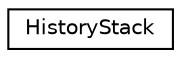 digraph "类继承关系图"
{
  edge [fontname="Helvetica",fontsize="10",labelfontname="Helvetica",labelfontsize="10"];
  node [fontname="Helvetica",fontsize="10",shape=record];
  rankdir="LR";
  Node0 [label="HistoryStack",height=0.2,width=0.4,color="black", fillcolor="white", style="filled",URL="$class_history_stack.html"];
}
